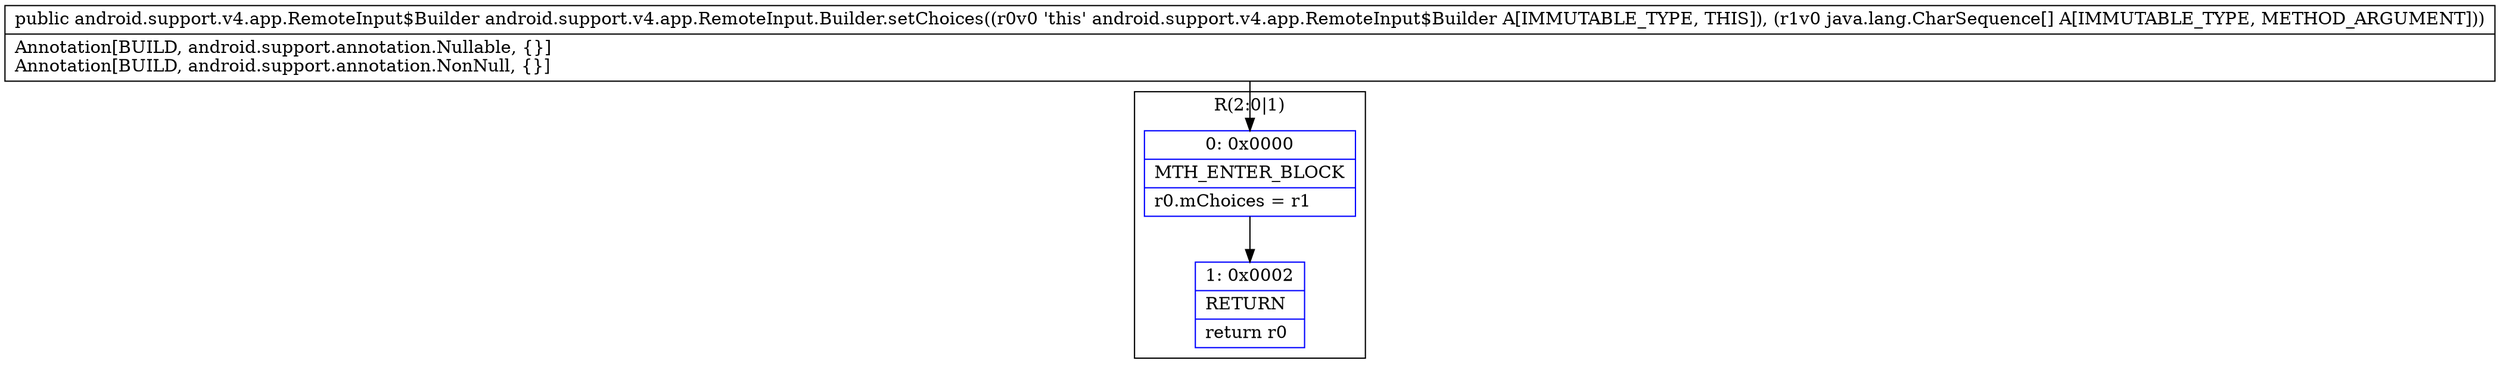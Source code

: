 digraph "CFG forandroid.support.v4.app.RemoteInput.Builder.setChoices([Ljava\/lang\/CharSequence;)Landroid\/support\/v4\/app\/RemoteInput$Builder;" {
subgraph cluster_Region_1386408507 {
label = "R(2:0|1)";
node [shape=record,color=blue];
Node_0 [shape=record,label="{0\:\ 0x0000|MTH_ENTER_BLOCK\l|r0.mChoices = r1\l}"];
Node_1 [shape=record,label="{1\:\ 0x0002|RETURN\l|return r0\l}"];
}
MethodNode[shape=record,label="{public android.support.v4.app.RemoteInput$Builder android.support.v4.app.RemoteInput.Builder.setChoices((r0v0 'this' android.support.v4.app.RemoteInput$Builder A[IMMUTABLE_TYPE, THIS]), (r1v0 java.lang.CharSequence[] A[IMMUTABLE_TYPE, METHOD_ARGUMENT]))  | Annotation[BUILD, android.support.annotation.Nullable, \{\}]\lAnnotation[BUILD, android.support.annotation.NonNull, \{\}]\l}"];
MethodNode -> Node_0;
Node_0 -> Node_1;
}

